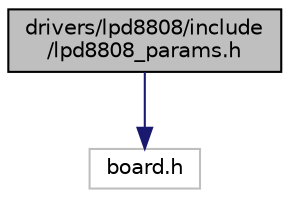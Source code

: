 digraph "drivers/lpd8808/include/lpd8808_params.h"
{
 // LATEX_PDF_SIZE
  edge [fontname="Helvetica",fontsize="10",labelfontname="Helvetica",labelfontsize="10"];
  node [fontname="Helvetica",fontsize="10",shape=record];
  Node1 [label="drivers/lpd8808/include\l/lpd8808_params.h",height=0.2,width=0.4,color="black", fillcolor="grey75", style="filled", fontcolor="black",tooltip="Default configuration for LPD8808 based LED strips."];
  Node1 -> Node2 [color="midnightblue",fontsize="10",style="solid",fontname="Helvetica"];
  Node2 [label="board.h",height=0.2,width=0.4,color="grey75", fillcolor="white", style="filled",tooltip=" "];
}
